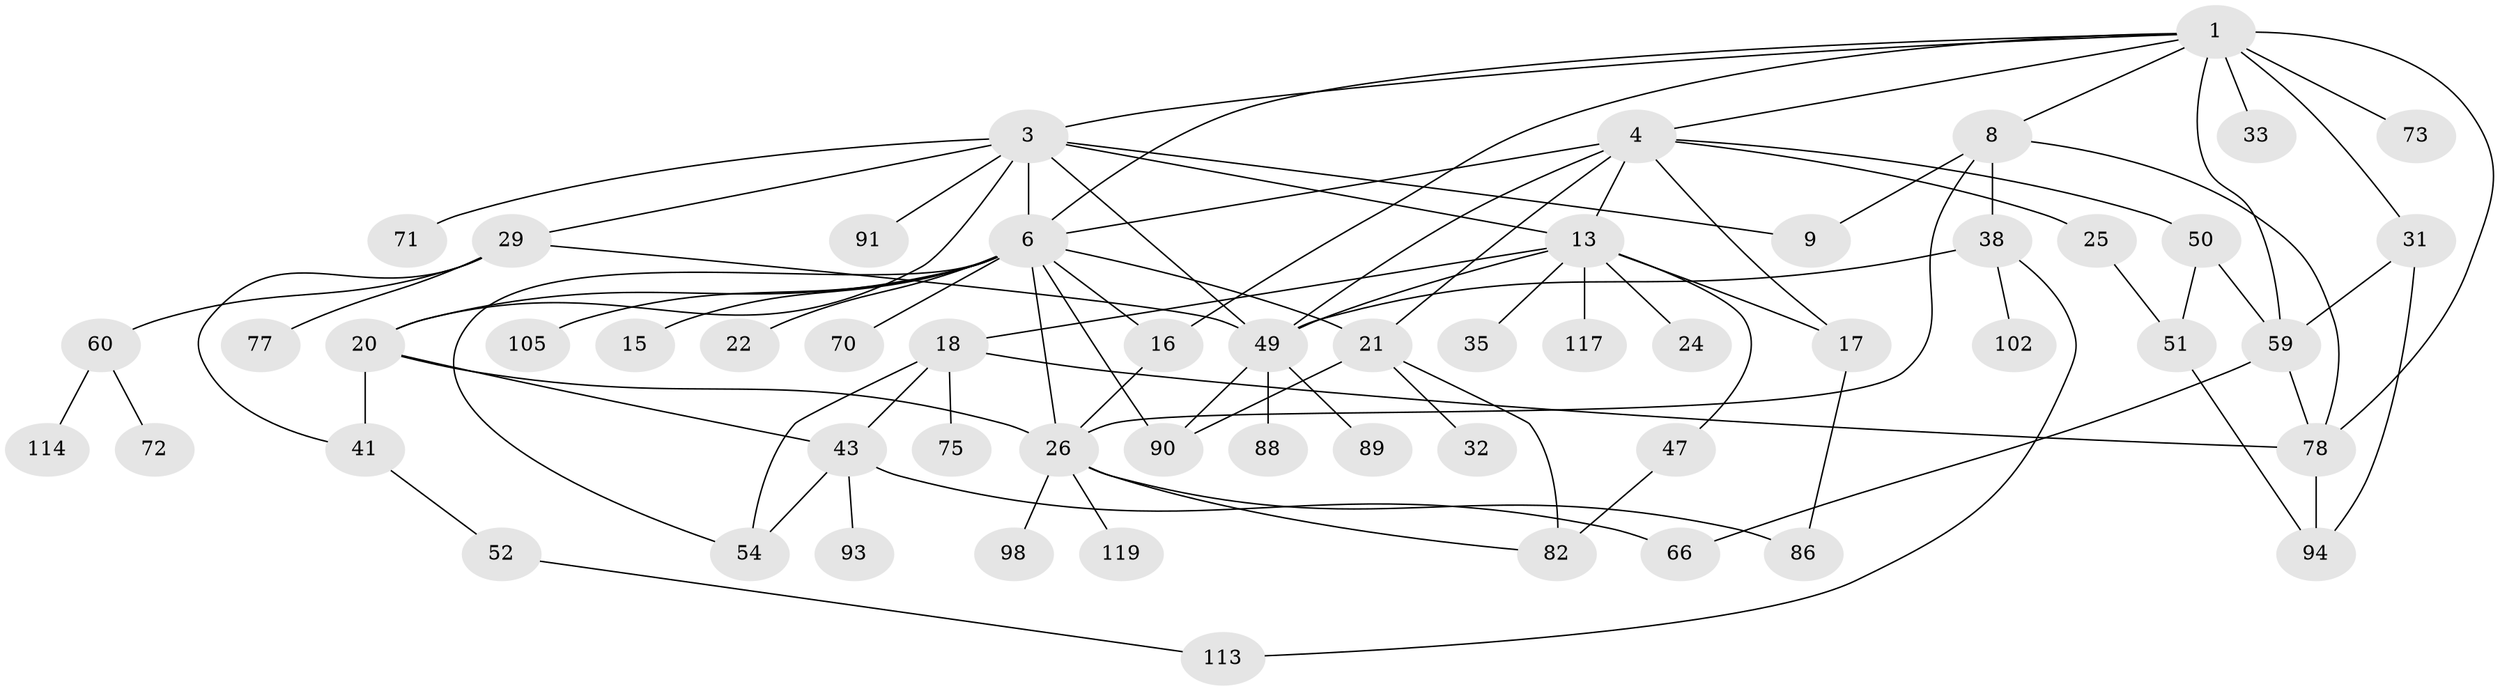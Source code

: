 // original degree distribution, {4: 0.05714285714285714, 3: 0.2, 5: 0.08571428571428572, 6: 0.03571428571428571, 8: 0.014285714285714285, 1: 0.3, 2: 0.30714285714285716}
// Generated by graph-tools (version 1.1) at 2025/16/03/04/25 18:16:48]
// undirected, 56 vertices, 89 edges
graph export_dot {
graph [start="1"]
  node [color=gray90,style=filled];
  1 [super="+2+65"];
  3 [super="+5+12"];
  4 [super="+92+7"];
  6 [super="+11"];
  8;
  9 [super="+129"];
  13 [super="+14"];
  15;
  16 [super="+23+124+121"];
  17 [super="+62+40+127"];
  18 [super="+37+42+46"];
  20 [super="+133+34"];
  21;
  22;
  24 [super="+101"];
  25;
  26 [super="+30+36+27"];
  29 [super="+97+53"];
  31 [super="+63"];
  32;
  33;
  35 [super="+44"];
  38 [super="+64+130+108"];
  41;
  43 [super="+99+74"];
  47;
  49 [super="+87+76+67"];
  50;
  51 [super="+56"];
  52 [super="+57+84"];
  54 [super="+139"];
  59 [super="+100"];
  60 [super="+68"];
  66 [super="+126+85"];
  70;
  71;
  72;
  73 [super="+79"];
  75;
  77;
  78 [super="+81+115"];
  82 [super="+103+106+116+109"];
  86;
  88;
  89;
  90 [super="+132"];
  91 [super="+136"];
  93;
  94 [super="+111"];
  98;
  102;
  105 [super="+140"];
  113 [super="+122"];
  114;
  117;
  119;
  1 -- 3;
  1 -- 8;
  1 -- 33;
  1 -- 4;
  1 -- 73 [weight=3];
  1 -- 78;
  1 -- 16;
  1 -- 59;
  1 -- 31;
  1 -- 6;
  3 -- 20;
  3 -- 6;
  3 -- 71;
  3 -- 9;
  3 -- 13;
  3 -- 91;
  3 -- 29;
  3 -- 49;
  4 -- 17;
  4 -- 49;
  4 -- 50;
  4 -- 21;
  4 -- 25;
  4 -- 13;
  4 -- 6;
  6 -- 16;
  6 -- 21;
  6 -- 70;
  6 -- 20;
  6 -- 90;
  6 -- 105;
  6 -- 15;
  6 -- 54;
  6 -- 22;
  6 -- 26;
  8 -- 9;
  8 -- 38;
  8 -- 78;
  8 -- 26;
  13 -- 24;
  13 -- 35;
  13 -- 47;
  13 -- 49;
  13 -- 18;
  13 -- 117;
  13 -- 17;
  16 -- 26;
  17 -- 86;
  18 -- 54;
  18 -- 75;
  18 -- 78;
  18 -- 43;
  20 -- 41;
  20 -- 43;
  20 -- 26;
  21 -- 32;
  21 -- 82;
  21 -- 90;
  25 -- 51;
  26 -- 98;
  26 -- 119;
  26 -- 82;
  26 -- 86;
  29 -- 77;
  29 -- 41;
  29 -- 49;
  29 -- 60;
  31 -- 94;
  31 -- 59;
  38 -- 49;
  38 -- 102;
  38 -- 113;
  41 -- 52;
  43 -- 66;
  43 -- 93;
  43 -- 54;
  47 -- 82;
  49 -- 88;
  49 -- 90;
  49 -- 89;
  50 -- 59;
  50 -- 51;
  51 -- 94;
  52 -- 113;
  59 -- 78;
  59 -- 66;
  60 -- 72;
  60 -- 114;
  78 -- 94;
}
